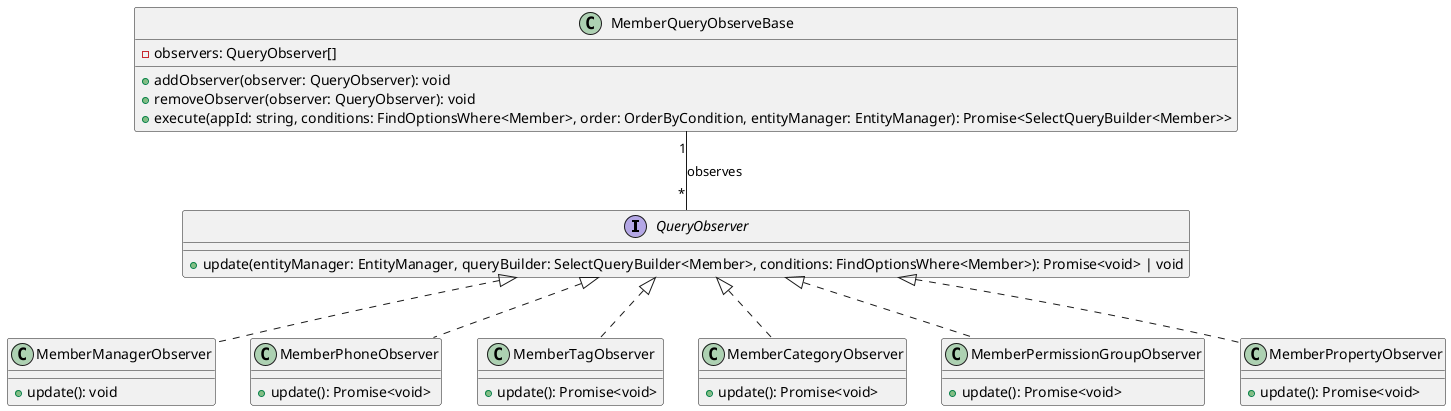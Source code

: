 @startuml

interface QueryObserver {
  +update(entityManager: EntityManager, queryBuilder: SelectQueryBuilder<Member>, conditions: FindOptionsWhere<Member>): Promise<void> | void
}

class MemberQueryObserveBase {
  -observers: QueryObserver[]
  +addObserver(observer: QueryObserver): void
  +removeObserver(observer: QueryObserver): void
  +execute(appId: string, conditions: FindOptionsWhere<Member>, order: OrderByCondition, entityManager: EntityManager): Promise<SelectQueryBuilder<Member>>
}

class MemberManagerObserver {
  +update(): void
}

class MemberPhoneObserver {
  +update(): Promise<void>
}

class MemberTagObserver {
  +update(): Promise<void>
}

class MemberCategoryObserver {
  +update(): Promise<void>
}

class MemberPermissionGroupObserver {
  +update(): Promise<void>
}

class MemberPropertyObserver {
  +update(): Promise<void>
}

MemberQueryObserveBase "1" -- "*" QueryObserver : observes
QueryObserver <|.. MemberManagerObserver
QueryObserver <|.. MemberPhoneObserver
QueryObserver <|.. MemberTagObserver
QueryObserver <|.. MemberCategoryObserver
QueryObserver <|.. MemberPermissionGroupObserver
QueryObserver <|.. MemberPropertyObserver

@enduml
